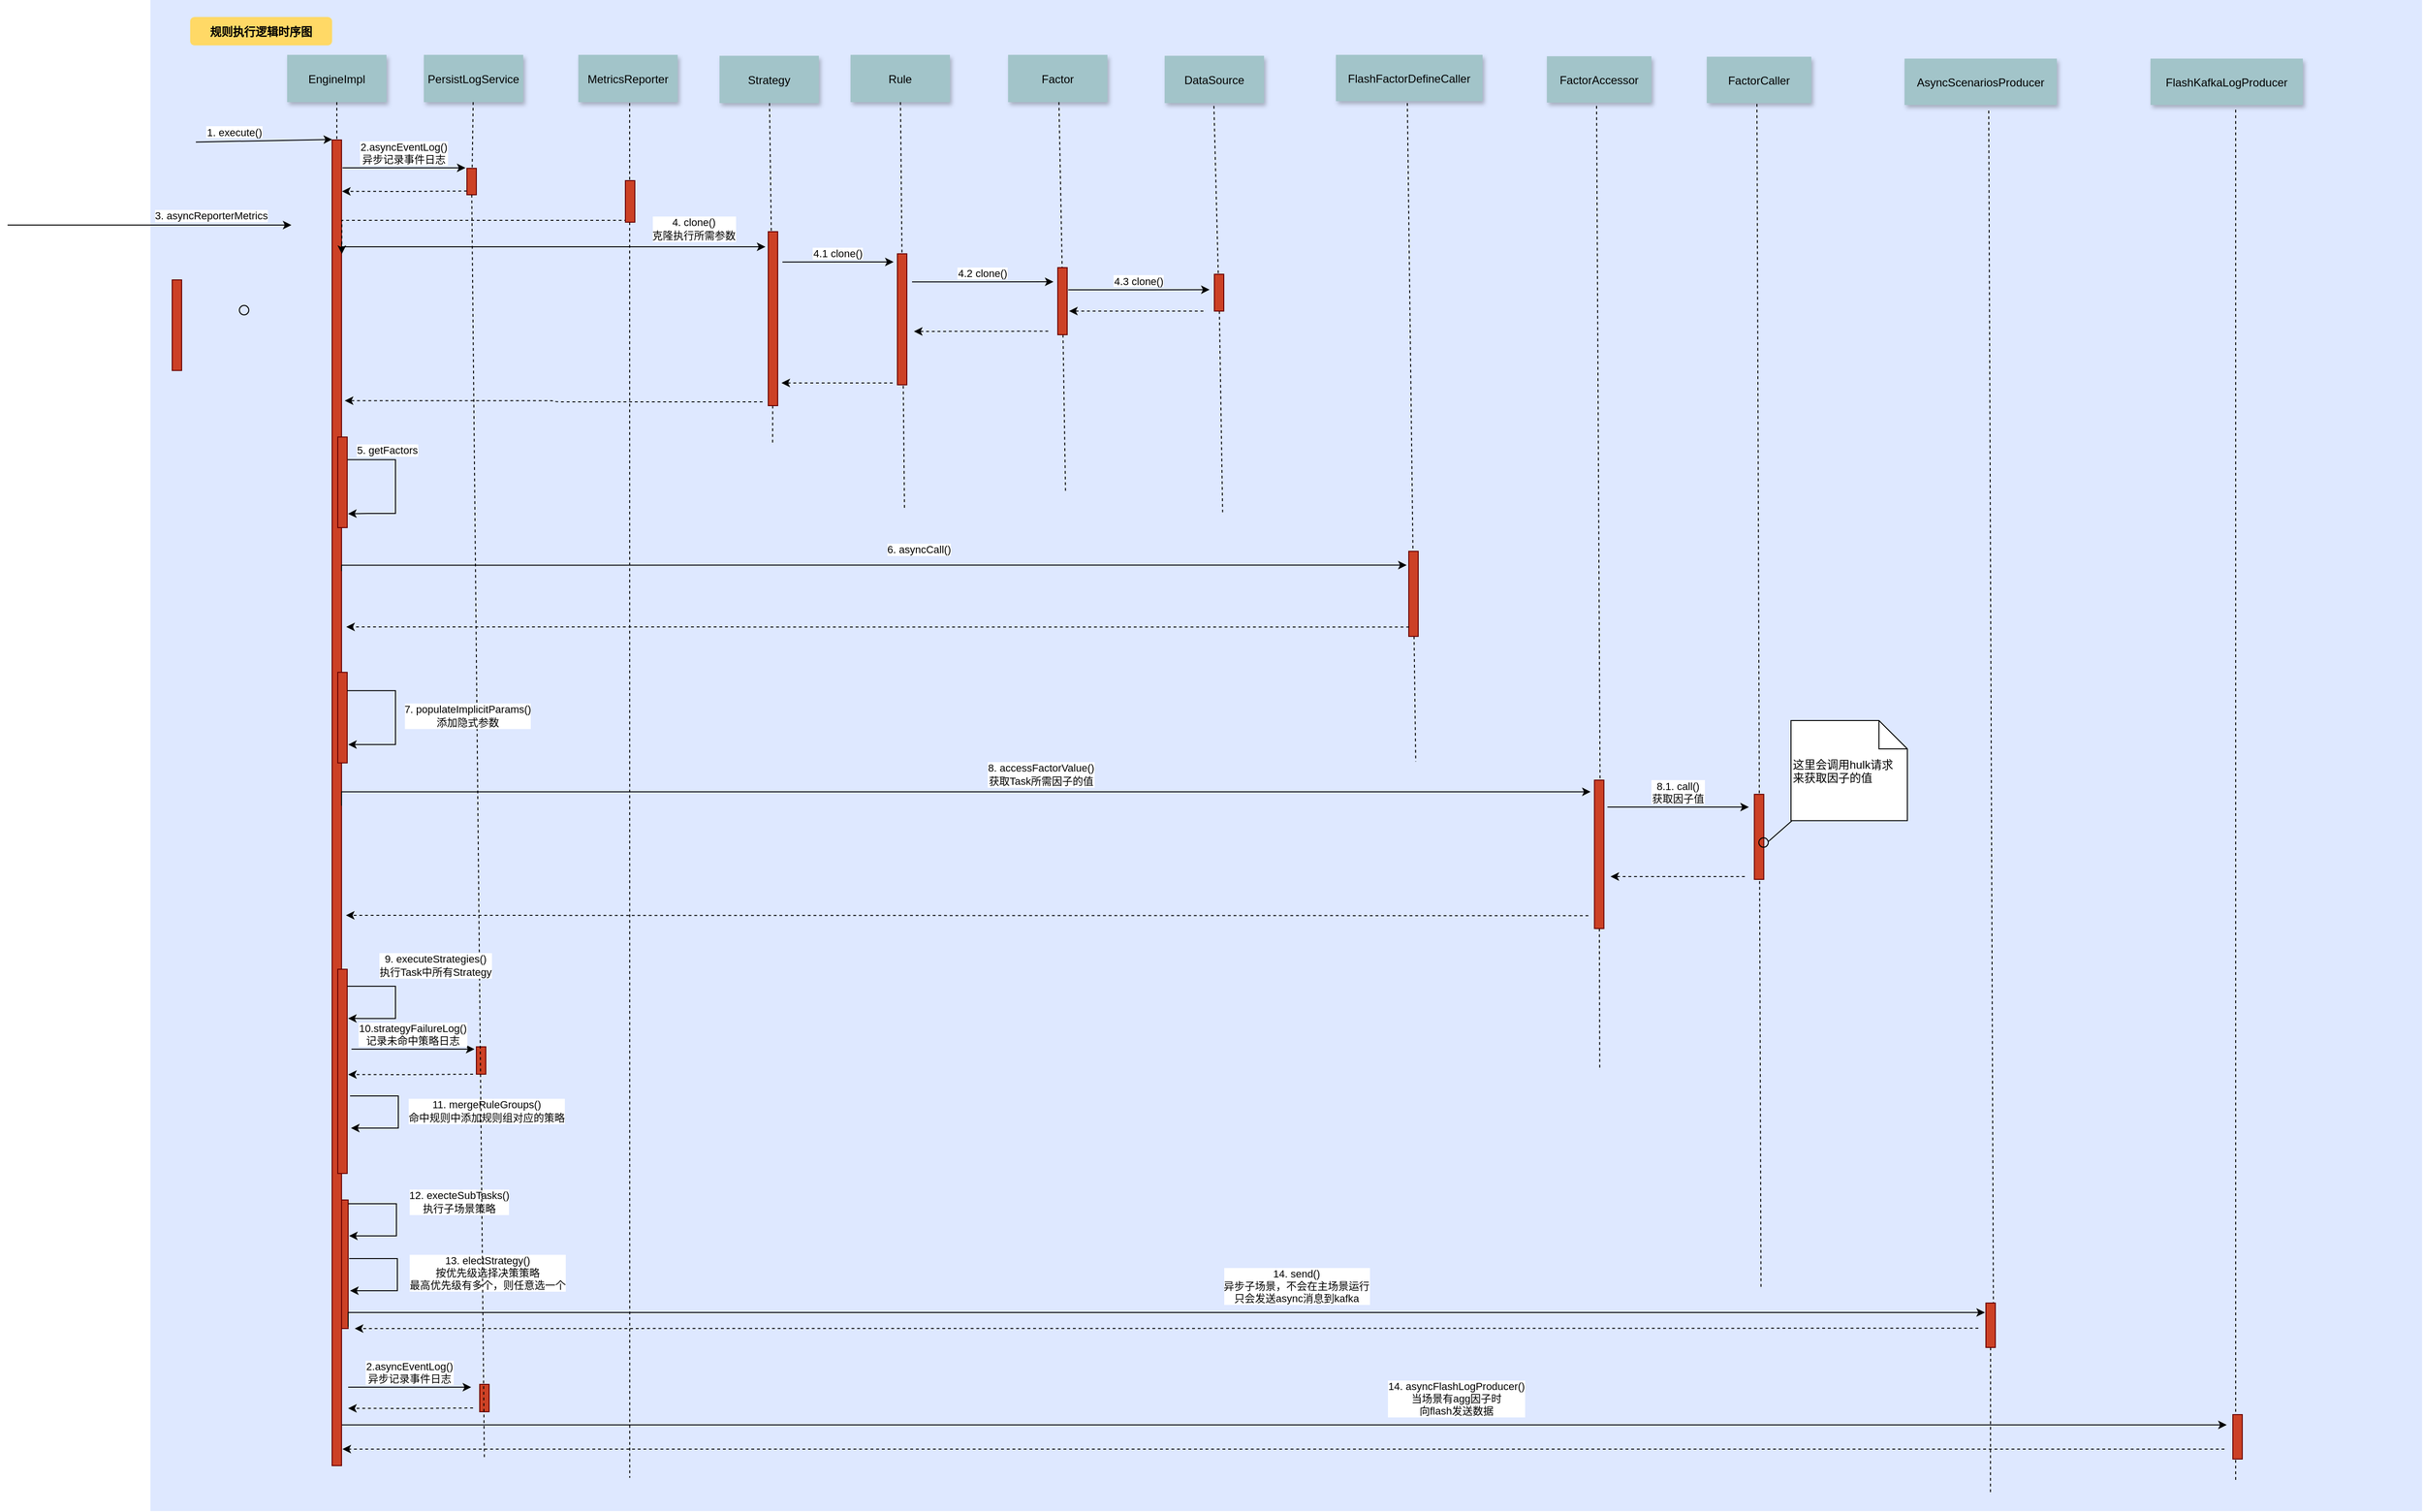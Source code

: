 <mxfile version="21.3.6" type="github">
  <diagram name="Page-1" id="9361dd3d-8414-5efd-6122-117bd74ce7a7">
    <mxGraphModel dx="1887" dy="980" grid="0" gridSize="10" guides="1" tooltips="1" connect="1" arrows="1" fold="1" page="0" pageScale="1.5" pageWidth="826" pageHeight="1169" background="none" math="0" shadow="0">
      <root>
        <mxCell id="0" />
        <mxCell id="1" parent="0" />
        <mxCell id="qgL0XumPDhps1lE3JXnU-117" value="" style="edgeStyle=orthogonalEdgeStyle;rounded=0;orthogonalLoop=1;jettySize=auto;html=1;" edge="1" parent="1" source="2" target="qgL0XumPDhps1lE3JXnU-116">
          <mxGeometry relative="1" as="geometry">
            <Array as="points">
              <mxPoint x="324" y="215" />
              <mxPoint x="324" y="215" />
            </Array>
          </mxGeometry>
        </mxCell>
        <mxCell id="qgL0XumPDhps1lE3JXnU-120" value="3. asyncReporterMetrics" style="edgeLabel;html=1;align=center;verticalAlign=middle;resizable=0;points=[];" vertex="1" connectable="0" parent="qgL0XumPDhps1lE3JXnU-117">
          <mxGeometry x="0.344" y="2" relative="1" as="geometry">
            <mxPoint x="13" y="-8" as="offset" />
          </mxGeometry>
        </mxCell>
        <mxCell id="69" value="" style="fillColor=#DEE8FF;strokeColor=none" parent="1" vertex="1">
          <mxGeometry x="8" y="2" width="2401" height="1598" as="geometry" />
        </mxCell>
        <mxCell id="48" value="" style="fillColor=#CC4125;strokeColor=#660000" parent="69" vertex="1">
          <mxGeometry x="344.5" y="1107" width="10" height="29" as="geometry" />
        </mxCell>
        <mxCell id="qgL0XumPDhps1lE3JXnU-194" value="10.strategyFailureLog()&#xa;记录未命中策略日志" style="edgeStyle=none;verticalLabelPosition=top;verticalAlign=bottom" edge="1" parent="69">
          <mxGeometry x="222.5" y="1022.02" width="100" height="100" as="geometry">
            <mxPoint x="212.5" y="1109.52" as="sourcePoint" />
            <mxPoint x="342.5" y="1109.52" as="targetPoint" />
          </mxGeometry>
        </mxCell>
        <mxCell id="qgL0XumPDhps1lE3JXnU-197" style="edgeStyle=orthogonalEdgeStyle;rounded=0;orthogonalLoop=1;jettySize=auto;html=1;entryX=1.055;entryY=0.341;entryDx=0;entryDy=0;entryPerimeter=0;dashed=1;" edge="1" parent="69">
          <mxGeometry relative="1" as="geometry">
            <mxPoint x="340.95" y="1136" as="sourcePoint" />
            <mxPoint x="209.0" y="1136.33" as="targetPoint" />
          </mxGeometry>
        </mxCell>
        <mxCell id="qgL0XumPDhps1lE3JXnU-198" style="edgeStyle=orthogonalEdgeStyle;rounded=0;orthogonalLoop=1;jettySize=auto;html=1;exitX=1;exitY=0.25;exitDx=0;exitDy=0;entryX=0.087;entryY=0.674;entryDx=0;entryDy=0;entryPerimeter=0;" edge="1" parent="69">
          <mxGeometry relative="1" as="geometry">
            <mxPoint x="211" y="1159" as="sourcePoint" />
            <mxPoint x="212" y="1192.98" as="targetPoint" />
            <Array as="points">
              <mxPoint x="262" y="1158.98" />
              <mxPoint x="262" y="1192.98" />
            </Array>
          </mxGeometry>
        </mxCell>
        <mxCell id="qgL0XumPDhps1lE3JXnU-199" value="11. mergeRuleGroups()&lt;br&gt;命中规则中添加规则组对应的策略" style="edgeLabel;html=1;align=center;verticalAlign=middle;resizable=0;points=[];" vertex="1" connectable="0" parent="qgL0XumPDhps1lE3JXnU-198">
          <mxGeometry x="-0.679" relative="1" as="geometry">
            <mxPoint x="122" y="16" as="offset" />
          </mxGeometry>
        </mxCell>
        <mxCell id="qgL0XumPDhps1lE3JXnU-202" value="" style="fillColor=#CC4125;strokeColor=#660000" vertex="1" parent="69">
          <mxGeometry x="199" y="1269" width="10" height="136" as="geometry" />
        </mxCell>
        <mxCell id="qgL0XumPDhps1lE3JXnU-204" style="edgeStyle=orthogonalEdgeStyle;rounded=0;orthogonalLoop=1;jettySize=auto;html=1;exitX=1;exitY=0.25;exitDx=0;exitDy=0;entryX=0.087;entryY=0.674;entryDx=0;entryDy=0;entryPerimeter=0;" edge="1" parent="69">
          <mxGeometry relative="1" as="geometry">
            <mxPoint x="209" y="1273.02" as="sourcePoint" />
            <mxPoint x="210" y="1307" as="targetPoint" />
            <Array as="points">
              <mxPoint x="260" y="1273" />
              <mxPoint x="260" y="1307" />
            </Array>
          </mxGeometry>
        </mxCell>
        <mxCell id="qgL0XumPDhps1lE3JXnU-205" value="12. execteSubTasks()&lt;br&gt;执行子场景策略" style="edgeLabel;html=1;align=center;verticalAlign=middle;resizable=0;points=[];" vertex="1" connectable="0" parent="qgL0XumPDhps1lE3JXnU-204">
          <mxGeometry x="-0.679" relative="1" as="geometry">
            <mxPoint x="95" y="-2" as="offset" />
          </mxGeometry>
        </mxCell>
        <mxCell id="qgL0XumPDhps1lE3JXnU-206" style="edgeStyle=orthogonalEdgeStyle;rounded=0;orthogonalLoop=1;jettySize=auto;html=1;exitX=1;exitY=0.25;exitDx=0;exitDy=0;entryX=0.087;entryY=0.674;entryDx=0;entryDy=0;entryPerimeter=0;" edge="1" parent="69">
          <mxGeometry relative="1" as="geometry">
            <mxPoint x="210" y="1331.02" as="sourcePoint" />
            <mxPoint x="211" y="1365" as="targetPoint" />
            <Array as="points">
              <mxPoint x="261" y="1331" />
              <mxPoint x="261" y="1365" />
            </Array>
          </mxGeometry>
        </mxCell>
        <mxCell id="qgL0XumPDhps1lE3JXnU-207" value="13. electStrategy()&lt;br&gt;按优先级选择决策策略&lt;br&gt;最高优先级有多个，则任意选一个" style="edgeLabel;html=1;align=center;verticalAlign=middle;resizable=0;points=[];" vertex="1" connectable="0" parent="qgL0XumPDhps1lE3JXnU-206">
          <mxGeometry x="-0.679" relative="1" as="geometry">
            <mxPoint x="124" y="15" as="offset" />
          </mxGeometry>
        </mxCell>
        <mxCell id="qgL0XumPDhps1lE3JXnU-208" value="" style="edgeStyle=none;endArrow=none;dashed=1;entryX=0.81;entryY=0.988;entryDx=0;entryDy=0;entryPerimeter=0;" edge="1" parent="69" source="qgL0XumPDhps1lE3JXnU-212" target="69">
          <mxGeometry x="1861.335" y="170" width="100" height="100" as="geometry">
            <mxPoint x="1935" y="115" as="sourcePoint" />
            <mxPoint x="1939" y="1366.08" as="targetPoint" />
            <Array as="points" />
          </mxGeometry>
        </mxCell>
        <mxCell id="qgL0XumPDhps1lE3JXnU-127" value="AsyncScenariosProducer" style="shadow=1;fillColor=#A2C4C9;strokeColor=none" vertex="1" parent="69">
          <mxGeometry x="1854" y="62" width="161" height="49" as="geometry" />
        </mxCell>
        <mxCell id="qgL0XumPDhps1lE3JXnU-128" value="FlashKafkaLogProducer" style="shadow=1;fillColor=#A2C4C9;strokeColor=none" vertex="1" parent="69">
          <mxGeometry x="2114" y="62" width="161" height="49" as="geometry" />
        </mxCell>
        <mxCell id="qgL0XumPDhps1lE3JXnU-209" value="" style="edgeStyle=orthogonalEdgeStyle;rounded=0;orthogonalLoop=1;jettySize=auto;html=1;" edge="1" parent="69">
          <mxGeometry relative="1" as="geometry">
            <mxPoint x="209" y="1403" as="sourcePoint" />
            <mxPoint x="1939" y="1388" as="targetPoint" />
            <Array as="points">
              <mxPoint x="209" y="1388" />
            </Array>
          </mxGeometry>
        </mxCell>
        <mxCell id="qgL0XumPDhps1lE3JXnU-210" value="14. send()&lt;br&gt;异步子场景，不会在主场景运行&lt;br&gt;只会发送async消息到kafka" style="edgeLabel;html=1;align=center;verticalAlign=middle;resizable=0;points=[];" vertex="1" connectable="0" parent="qgL0XumPDhps1lE3JXnU-209">
          <mxGeometry x="0.344" y="2" relative="1" as="geometry">
            <mxPoint x="-156" y="-26" as="offset" />
          </mxGeometry>
        </mxCell>
        <mxCell id="qgL0XumPDhps1lE3JXnU-211" value="" style="edgeStyle=elbowEdgeStyle;elbow=vertical;dashed=1;verticalLabelPosition=bottom;verticalAlign=top;exitX=0.803;exitY=0.879;exitDx=0;exitDy=0;exitPerimeter=0;" edge="1" parent="69">
          <mxGeometry x="397.5" y="1415.338" width="100" height="100" as="geometry">
            <mxPoint x="1932.003" y="1404.642" as="sourcePoint" />
            <mxPoint x="216" y="1405" as="targetPoint" />
            <Array as="points" />
          </mxGeometry>
        </mxCell>
        <mxCell id="qgL0XumPDhps1lE3JXnU-213" value="" style="edgeStyle=none;endArrow=none;dashed=1;entryX=0.809;entryY=0.942;entryDx=0;entryDy=0;entryPerimeter=0;" edge="1" parent="69" target="qgL0XumPDhps1lE3JXnU-212">
          <mxGeometry x="1861.335" y="170" width="100" height="100" as="geometry">
            <mxPoint x="1943" y="117" as="sourcePoint" />
            <mxPoint x="1950" y="1507" as="targetPoint" />
            <Array as="points" />
          </mxGeometry>
        </mxCell>
        <mxCell id="qgL0XumPDhps1lE3JXnU-212" value="" style="fillColor=#CC4125;strokeColor=#660000" vertex="1" parent="69">
          <mxGeometry x="1940" y="1378" width="10" height="47" as="geometry" />
        </mxCell>
        <mxCell id="qgL0XumPDhps1lE3JXnU-214" value="" style="fillColor=#CC4125;strokeColor=#660000" vertex="1" parent="69">
          <mxGeometry x="348" y="1464" width="10" height="29" as="geometry" />
        </mxCell>
        <mxCell id="qgL0XumPDhps1lE3JXnU-215" value="2.asyncEventLog()&#xa;异步记录事件日志" style="edgeStyle=none;verticalLabelPosition=top;verticalAlign=bottom" edge="1" parent="69">
          <mxGeometry x="219" y="1379.5" width="100" height="100" as="geometry">
            <mxPoint x="209" y="1467" as="sourcePoint" />
            <mxPoint x="339" y="1467" as="targetPoint" />
          </mxGeometry>
        </mxCell>
        <mxCell id="qgL0XumPDhps1lE3JXnU-216" style="edgeStyle=orthogonalEdgeStyle;rounded=0;orthogonalLoop=1;jettySize=auto;html=1;entryX=1.055;entryY=0.341;entryDx=0;entryDy=0;entryPerimeter=0;dashed=1;" edge="1" parent="69">
          <mxGeometry relative="1" as="geometry">
            <mxPoint x="340.95" y="1489" as="sourcePoint" />
            <mxPoint x="209.0" y="1489.33" as="targetPoint" />
          </mxGeometry>
        </mxCell>
        <mxCell id="qgL0XumPDhps1lE3JXnU-221" value="" style="edgeStyle=none;endArrow=none;dashed=1;" edge="1" parent="69">
          <mxGeometry x="2106.335" y="165" width="100" height="100" as="geometry">
            <mxPoint x="2204" y="116" as="sourcePoint" />
            <mxPoint x="2204" y="1568" as="targetPoint" />
            <Array as="points" />
          </mxGeometry>
        </mxCell>
        <mxCell id="qgL0XumPDhps1lE3JXnU-218" value="" style="fillColor=#CC4125;strokeColor=#660000" vertex="1" parent="69">
          <mxGeometry x="2201" y="1496" width="10" height="47" as="geometry" />
        </mxCell>
        <mxCell id="qgL0XumPDhps1lE3JXnU-222" value="" style="edgeStyle=orthogonalEdgeStyle;rounded=0;orthogonalLoop=1;jettySize=auto;html=1;entryX=0.914;entryY=0.943;entryDx=0;entryDy=0;entryPerimeter=0;" edge="1" parent="69" target="69">
          <mxGeometry relative="1" as="geometry">
            <mxPoint x="202" y="1522" as="sourcePoint" />
            <mxPoint x="1932" y="1507" as="targetPoint" />
            <Array as="points">
              <mxPoint x="202" y="1507" />
            </Array>
          </mxGeometry>
        </mxCell>
        <mxCell id="qgL0XumPDhps1lE3JXnU-223" value="14. asyncFlashLogProducer()&lt;br&gt;当场景有agg因子时&lt;br&gt;向flash发送数据" style="edgeLabel;html=1;align=center;verticalAlign=middle;resizable=0;points=[];" vertex="1" connectable="0" parent="qgL0XumPDhps1lE3JXnU-222">
          <mxGeometry x="0.344" y="2" relative="1" as="geometry">
            <mxPoint x="-156" y="-26" as="offset" />
          </mxGeometry>
        </mxCell>
        <mxCell id="qgL0XumPDhps1lE3JXnU-224" value="" style="edgeStyle=elbowEdgeStyle;elbow=vertical;dashed=1;verticalLabelPosition=bottom;verticalAlign=top;exitX=0.913;exitY=0.959;exitDx=0;exitDy=0;exitPerimeter=0;" edge="1" parent="69" source="69">
          <mxGeometry x="376.5" y="1540.448" width="100" height="100" as="geometry">
            <mxPoint x="1919.003" y="1531.752" as="sourcePoint" />
            <mxPoint x="203" y="1532.11" as="targetPoint" />
            <Array as="points" />
          </mxGeometry>
        </mxCell>
        <mxCell id="2" value="" style="fillColor=#CC4125;strokeColor=#660000" parent="1" vertex="1">
          <mxGeometry x="200" y="150" width="10" height="1402" as="geometry" />
        </mxCell>
        <mxCell id="3" value="1. execute()" style="edgeStyle=none;verticalLabelPosition=top;verticalAlign=bottom;labelPosition=left;align=right;exitX=0.02;exitY=0.094;exitDx=0;exitDy=0;exitPerimeter=0;" parent="1" source="69" edge="1">
          <mxGeometry x="110" y="49.5" width="100" height="100" as="geometry">
            <mxPoint x="110" y="149.5" as="sourcePoint" />
            <mxPoint x="200" y="149.5" as="targetPoint" />
          </mxGeometry>
        </mxCell>
        <mxCell id="4" value="EngineImpl" style="shadow=1;fillColor=#A2C4C9;strokeColor=none" parent="1" vertex="1">
          <mxGeometry x="152.5" y="60" width="105" height="50" as="geometry" />
        </mxCell>
        <mxCell id="qgL0XumPDhps1lE3JXnU-119" style="edgeStyle=orthogonalEdgeStyle;rounded=0;orthogonalLoop=1;jettySize=auto;html=1;entryX=1.055;entryY=0.341;entryDx=0;entryDy=0;entryPerimeter=0;dashed=1;" edge="1" parent="1">
          <mxGeometry relative="1" as="geometry">
            <mxPoint x="342.5" y="204" as="sourcePoint" />
            <mxPoint x="210.55" y="204.33" as="targetPoint" />
          </mxGeometry>
        </mxCell>
        <mxCell id="6" value="" style="fillColor=#CC4125;strokeColor=#660000" parent="1" vertex="1">
          <mxGeometry x="342.5" y="180" width="10" height="28" as="geometry" />
        </mxCell>
        <mxCell id="7" value="PersistLogService" style="shadow=1;fillColor=#A2C4C9;strokeColor=none" parent="1" vertex="1">
          <mxGeometry x="297" y="60" width="105" height="50" as="geometry" />
        </mxCell>
        <mxCell id="8" value="" style="edgeStyle=none;endArrow=none;dashed=1" parent="1" edge="1">
          <mxGeometry x="272.335" y="165" width="100" height="100" as="geometry">
            <mxPoint x="349.13" y="110" as="sourcePoint" />
            <mxPoint x="348.093" y="180" as="targetPoint" />
          </mxGeometry>
        </mxCell>
        <mxCell id="9" value="2.asyncEventLog()&#xa;异步记录事件日志" style="edgeStyle=none;verticalLabelPosition=top;verticalAlign=bottom" parent="1" edge="1">
          <mxGeometry x="221" y="92" width="100" height="100" as="geometry">
            <mxPoint x="211" y="179.5" as="sourcePoint" />
            <mxPoint x="341" y="179.5" as="targetPoint" />
          </mxGeometry>
        </mxCell>
        <mxCell id="15" value="MetricsReporter" style="shadow=1;fillColor=#A2C4C9;strokeColor=none" parent="1" vertex="1">
          <mxGeometry x="460.284" y="60.0" width="105" height="50" as="geometry" />
        </mxCell>
        <mxCell id="22" value="Strategy" style="shadow=1;fillColor=#A2C4C9;strokeColor=none" parent="1" vertex="1">
          <mxGeometry x="609.5" y="61" width="105" height="50" as="geometry" />
        </mxCell>
        <mxCell id="23" value="" style="edgeStyle=none;endArrow=none;dashed=1;entryX=0.36;entryY=0.159;entryDx=0;entryDy=0;entryPerimeter=0;" parent="1" source="qgL0XumPDhps1lE3JXnU-134" edge="1">
          <mxGeometry x="614.488" y="175.0" width="100" height="100" as="geometry">
            <mxPoint x="674.653" y="110" as="sourcePoint" />
            <mxPoint x="665.6" y="472.01" as="targetPoint" />
          </mxGeometry>
        </mxCell>
        <mxCell id="24" value="Rule" style="shadow=1;fillColor=#A2C4C9;strokeColor=none" parent="1" vertex="1">
          <mxGeometry x="748" y="60" width="105" height="50" as="geometry" />
        </mxCell>
        <mxCell id="25" value="" style="edgeStyle=none;endArrow=none;dashed=1;" parent="1" source="24" edge="1">
          <mxGeometry x="727.335" y="165" width="100" height="100" as="geometry">
            <mxPoint x="802.259" y="110" as="sourcePoint" />
            <mxPoint x="805" y="541" as="targetPoint" />
            <Array as="points" />
          </mxGeometry>
        </mxCell>
        <mxCell id="26" value="" style="fillColor=#CC4125;strokeColor=#660000" parent="1" vertex="1">
          <mxGeometry x="797.5" y="270.39" width="10" height="138.61" as="geometry" />
        </mxCell>
        <mxCell id="30" value="Factor" style="shadow=1;fillColor=#A2C4C9;strokeColor=none" parent="1" vertex="1">
          <mxGeometry x="914.5" y="60" width="105" height="50" as="geometry" />
        </mxCell>
        <mxCell id="33" value="" style="edgeStyle=elbowEdgeStyle;elbow=horizontal;endArrow=none;dashed=1" parent="1" source="4" target="2" edge="1">
          <mxGeometry x="230.0" y="310" width="100" height="100" as="geometry">
            <mxPoint x="230.0" y="410" as="sourcePoint" />
            <mxPoint x="330" y="310" as="targetPoint" />
          </mxGeometry>
        </mxCell>
        <mxCell id="34" value="4.1 clone()" style="edgeStyle=elbowEdgeStyle;elbow=vertical;verticalLabelPosition=top;verticalAlign=bottom" parent="1" edge="1">
          <mxGeometry x="546" y="249.736" width="100" height="100" as="geometry">
            <mxPoint x="676" y="279.13" as="sourcePoint" />
            <mxPoint x="793.5" y="279.13" as="targetPoint" />
            <Array as="points" />
          </mxGeometry>
        </mxCell>
        <mxCell id="35" value="" style="edgeStyle=elbowEdgeStyle;elbow=vertical;dashed=1;verticalLabelPosition=bottom;verticalAlign=top" parent="1" edge="1">
          <mxGeometry x="555" y="387.653" width="100" height="100" as="geometry">
            <mxPoint x="792.5" y="407.047" as="sourcePoint" />
            <mxPoint x="675" y="407.047" as="targetPoint" />
            <Array as="points" />
          </mxGeometry>
        </mxCell>
        <mxCell id="52" value="" style="edgeStyle=none;endArrow=none;dashed=1;entryX=0.147;entryY=0.966;entryDx=0;entryDy=0;entryPerimeter=0;" parent="1" source="6" target="69" edge="1">
          <mxGeometry x="376.571" y="339.697" width="100" height="100" as="geometry">
            <mxPoint x="451.736" y="284.697" as="sourcePoint" />
            <mxPoint x="451.736" y="464.091" as="targetPoint" />
          </mxGeometry>
        </mxCell>
        <mxCell id="50" value="" style="edgeStyle=none;endArrow=none;dashed=1;entryX=0.402;entryY=0.325;entryDx=0;entryDy=0;entryPerimeter=0;" parent="1" edge="1">
          <mxGeometry x="957.571" y="205" width="100" height="100" as="geometry">
            <mxPoint x="972.566" y="356.0" as="sourcePoint" />
            <mxPoint x="975.202" y="521.35" as="targetPoint" />
          </mxGeometry>
        </mxCell>
        <mxCell id="71" value="规则执行逻辑时序图" style="rounded=1;fontStyle=1;fillColor=#FFD966;strokeColor=none" parent="1" vertex="1">
          <mxGeometry x="50" y="20" width="150" height="30" as="geometry" />
        </mxCell>
        <mxCell id="qgL0XumPDhps1lE3JXnU-111" value="" style="edgeStyle=none;endArrow=none;dashed=1;entryX=0.211;entryY=0.978;entryDx=0;entryDy=0;entryPerimeter=0;" edge="1" parent="1" target="69">
          <mxGeometry x="438.043" y="270" width="100" height="100" as="geometry">
            <mxPoint x="514.519" y="111" as="sourcePoint" />
            <mxPoint x="515" y="192" as="targetPoint" />
          </mxGeometry>
        </mxCell>
        <mxCell id="qgL0XumPDhps1lE3JXnU-132" style="edgeStyle=orthogonalEdgeStyle;rounded=0;orthogonalLoop=1;jettySize=auto;html=1;exitX=0;exitY=1;exitDx=0;exitDy=0;entryX=1.028;entryY=0.086;entryDx=0;entryDy=0;entryPerimeter=0;dashed=1;" edge="1" parent="1" source="qgL0XumPDhps1lE3JXnU-116" target="2">
          <mxGeometry relative="1" as="geometry">
            <Array as="points">
              <mxPoint x="510" y="235" />
            </Array>
          </mxGeometry>
        </mxCell>
        <mxCell id="qgL0XumPDhps1lE3JXnU-116" value="" style="fillColor=#CC4125;strokeColor=#660000" vertex="1" parent="1">
          <mxGeometry x="510" y="193" width="10" height="44" as="geometry" />
        </mxCell>
        <mxCell id="qgL0XumPDhps1lE3JXnU-123" value="DataSource" style="shadow=1;fillColor=#A2C4C9;strokeColor=none" vertex="1" parent="1">
          <mxGeometry x="1080" y="61" width="105" height="50" as="geometry" />
        </mxCell>
        <mxCell id="qgL0XumPDhps1lE3JXnU-124" value="FlashFactorDefineCaller" style="shadow=1;fillColor=#A2C4C9;strokeColor=none" vertex="1" parent="1">
          <mxGeometry x="1261" y="60" width="155" height="49" as="geometry" />
        </mxCell>
        <mxCell id="qgL0XumPDhps1lE3JXnU-125" value="FactorAccessor" style="shadow=1;fillColor=#A2C4C9;strokeColor=none" vertex="1" parent="1">
          <mxGeometry x="1484" y="61.5" width="110.5" height="49" as="geometry" />
        </mxCell>
        <mxCell id="qgL0XumPDhps1lE3JXnU-133" value="" style="fillColor=#CC4125;strokeColor=#660000" vertex="1" parent="1">
          <mxGeometry x="31" y="297.997" width="10" height="95.833" as="geometry" />
        </mxCell>
        <mxCell id="qgL0XumPDhps1lE3JXnU-137" value="" style="edgeStyle=none;endArrow=none;dashed=1;entryX=0.36;entryY=0.159;entryDx=0;entryDy=0;entryPerimeter=0;" edge="1" parent="1" source="22" target="qgL0XumPDhps1lE3JXnU-134">
          <mxGeometry x="614.488" y="175.0" width="100" height="100" as="geometry">
            <mxPoint x="662" y="111" as="sourcePoint" />
            <mxPoint x="665.6" y="472.01" as="targetPoint" />
          </mxGeometry>
        </mxCell>
        <mxCell id="qgL0XumPDhps1lE3JXnU-134" value="" style="fillColor=#CC4125;strokeColor=#660000" vertex="1" parent="1">
          <mxGeometry x="661" y="247" width="10" height="184" as="geometry" />
        </mxCell>
        <mxCell id="qgL0XumPDhps1lE3JXnU-142" value="" style="edgeStyle=orthogonalEdgeStyle;rounded=0;orthogonalLoop=1;jettySize=auto;html=1;" edge="1" parent="1">
          <mxGeometry relative="1" as="geometry">
            <mxPoint x="-143" y="240" as="sourcePoint" />
            <mxPoint x="157" y="240" as="targetPoint" />
            <Array as="points">
              <mxPoint x="-29" y="240" />
              <mxPoint x="-29" y="240" />
            </Array>
          </mxGeometry>
        </mxCell>
        <mxCell id="qgL0XumPDhps1lE3JXnU-143" value="3. asyncReporterMetrics" style="edgeLabel;html=1;align=center;verticalAlign=middle;resizable=0;points=[];" vertex="1" connectable="0" parent="qgL0XumPDhps1lE3JXnU-142">
          <mxGeometry x="0.344" y="2" relative="1" as="geometry">
            <mxPoint x="13" y="-8" as="offset" />
          </mxGeometry>
        </mxCell>
        <mxCell id="qgL0XumPDhps1lE3JXnU-144" value="" style="edgeStyle=orthogonalEdgeStyle;rounded=0;orthogonalLoop=1;jettySize=auto;html=1;" edge="1" parent="1">
          <mxGeometry relative="1" as="geometry">
            <mxPoint x="210" y="259" as="sourcePoint" />
            <mxPoint x="658" y="263" as="targetPoint" />
            <Array as="points">
              <mxPoint x="210" y="263" />
            </Array>
          </mxGeometry>
        </mxCell>
        <mxCell id="qgL0XumPDhps1lE3JXnU-145" value="4. clone()&lt;br&gt;克隆执行所需参数" style="edgeLabel;html=1;align=center;verticalAlign=middle;resizable=0;points=[];" vertex="1" connectable="0" parent="qgL0XumPDhps1lE3JXnU-144">
          <mxGeometry x="0.344" y="2" relative="1" as="geometry">
            <mxPoint x="72" y="-17" as="offset" />
          </mxGeometry>
        </mxCell>
        <mxCell id="qgL0XumPDhps1lE3JXnU-147" value="这里会调用hulk请求&#xa;来获取因子的值" style="shape=note;align=left" vertex="1" parent="1">
          <mxGeometry x="1742" y="764" width="123" height="105.83" as="geometry" />
        </mxCell>
        <mxCell id="qgL0XumPDhps1lE3JXnU-148" value="" style="ellipse;fillColor=none" vertex="1" parent="1">
          <mxGeometry x="102.0" y="325.004" width="10.0" height="10" as="geometry" />
        </mxCell>
        <mxCell id="qgL0XumPDhps1lE3JXnU-149" value="4.2 clone()" style="edgeStyle=elbowEdgeStyle;elbow=vertical;verticalLabelPosition=top;verticalAlign=bottom;entryX=0.38;entryY=0.2;entryDx=0;entryDy=0;entryPerimeter=0;" edge="1" parent="1">
          <mxGeometry x="683" y="270.736" width="100" height="100" as="geometry">
            <mxPoint x="813" y="300.13" as="sourcePoint" />
            <mxPoint x="962.46" y="300" as="targetPoint" />
            <Array as="points" />
          </mxGeometry>
        </mxCell>
        <mxCell id="qgL0XumPDhps1lE3JXnU-152" value="" style="edgeStyle=none;endArrow=none;dashed=1;entryX=0.5;entryY=0.254;entryDx=0;entryDy=0;entryPerimeter=0;" edge="1" parent="1" target="qgL0XumPDhps1lE3JXnU-151">
          <mxGeometry x="955.571" y="205" width="100" height="100" as="geometry">
            <mxPoint x="968.24" y="110" as="sourcePoint" />
            <mxPoint x="969" y="484" as="targetPoint" />
          </mxGeometry>
        </mxCell>
        <mxCell id="qgL0XumPDhps1lE3JXnU-151" value="" style="fillColor=#CC4125;strokeColor=#660000" vertex="1" parent="1">
          <mxGeometry x="967" y="285" width="10" height="71" as="geometry" />
        </mxCell>
        <mxCell id="qgL0XumPDhps1lE3JXnU-153" value="" style="edgeStyle=elbowEdgeStyle;elbow=vertical;dashed=1;verticalLabelPosition=bottom;verticalAlign=top;exitX=0.377;exitY=0.234;exitDx=0;exitDy=0;exitPerimeter=0;" edge="1" parent="1">
          <mxGeometry x="695" y="332.873" width="100" height="100" as="geometry">
            <mxPoint x="956.909" y="352.25" as="sourcePoint" />
            <mxPoint x="815" y="352.267" as="targetPoint" />
            <Array as="points" />
          </mxGeometry>
        </mxCell>
        <mxCell id="qgL0XumPDhps1lE3JXnU-155" value="" style="edgeStyle=none;endArrow=none;dashed=1;entryX=0.472;entryY=0.339;entryDx=0;entryDy=0;entryPerimeter=0;" edge="1" parent="1" source="57" target="69">
          <mxGeometry x="1119.381" y="209" width="100" height="100" as="geometry">
            <mxPoint x="1132.05" y="114" as="sourcePoint" />
            <mxPoint x="1135.99" y="473.983" as="targetPoint" />
          </mxGeometry>
        </mxCell>
        <mxCell id="qgL0XumPDhps1lE3JXnU-158" value="" style="edgeStyle=none;endArrow=none;dashed=1;entryX=0.447;entryY=0.31;entryDx=0;entryDy=0;entryPerimeter=0;" edge="1" parent="1" target="57">
          <mxGeometry x="1119.381" y="209" width="100" height="100" as="geometry">
            <mxPoint x="1132.05" y="114" as="sourcePoint" />
            <mxPoint x="1133" y="479" as="targetPoint" />
          </mxGeometry>
        </mxCell>
        <mxCell id="57" value="" style="fillColor=#CC4125;strokeColor=#660000" parent="1" vertex="1">
          <mxGeometry x="1132.5" y="292" width="10" height="39" as="geometry" />
        </mxCell>
        <mxCell id="qgL0XumPDhps1lE3JXnU-159" value="4.3 clone()" style="edgeStyle=elbowEdgeStyle;elbow=horizontal;verticalLabelPosition=top;verticalAlign=bottom;entryX=0.38;entryY=0.2;entryDx=0;entryDy=0;entryPerimeter=0;" edge="1" parent="1">
          <mxGeometry x="848.04" y="279.096" width="100" height="100" as="geometry">
            <mxPoint x="978.04" y="308.49" as="sourcePoint" />
            <mxPoint x="1127.5" y="308.36" as="targetPoint" />
            <Array as="points" />
          </mxGeometry>
        </mxCell>
        <mxCell id="qgL0XumPDhps1lE3JXnU-160" value="" style="edgeStyle=elbowEdgeStyle;elbow=vertical;dashed=1;verticalLabelPosition=bottom;verticalAlign=top;exitX=0.377;exitY=0.234;exitDx=0;exitDy=0;exitPerimeter=0;" edge="1" parent="1">
          <mxGeometry x="859" y="311.623" width="100" height="100" as="geometry">
            <mxPoint x="1120.909" y="331" as="sourcePoint" />
            <mxPoint x="979" y="331.017" as="targetPoint" />
            <Array as="points" />
          </mxGeometry>
        </mxCell>
        <mxCell id="qgL0XumPDhps1lE3JXnU-163" value="" style="edgeStyle=elbowEdgeStyle;elbow=horizontal;dashed=1;verticalLabelPosition=bottom;verticalAlign=top;entryX=0.084;entryY=0.278;entryDx=0;entryDy=0;entryPerimeter=0;" edge="1" parent="1">
          <mxGeometry x="94" y="413.703" width="100" height="100" as="geometry">
            <mxPoint x="655" y="427" as="sourcePoint" />
            <mxPoint x="213.428" y="425.75" as="targetPoint" />
            <Array as="points">
              <mxPoint x="436" y="425" />
            </Array>
          </mxGeometry>
        </mxCell>
        <mxCell id="qgL0XumPDhps1lE3JXnU-165" style="edgeStyle=orthogonalEdgeStyle;rounded=0;orthogonalLoop=1;jettySize=auto;html=1;exitX=1;exitY=0.25;exitDx=0;exitDy=0;entryX=0.087;entryY=0.34;entryDx=0;entryDy=0;entryPerimeter=0;" edge="1" parent="1" source="qgL0XumPDhps1lE3JXnU-164" target="69">
          <mxGeometry relative="1" as="geometry">
            <Array as="points">
              <mxPoint x="267" y="488" />
              <mxPoint x="267" y="545" />
              <mxPoint x="238" y="545" />
            </Array>
          </mxGeometry>
        </mxCell>
        <mxCell id="qgL0XumPDhps1lE3JXnU-166" value="5. getFactors" style="edgeLabel;html=1;align=center;verticalAlign=middle;resizable=0;points=[];" vertex="1" connectable="0" parent="qgL0XumPDhps1lE3JXnU-165">
          <mxGeometry x="-0.679" relative="1" as="geometry">
            <mxPoint x="16" y="-10" as="offset" />
          </mxGeometry>
        </mxCell>
        <mxCell id="qgL0XumPDhps1lE3JXnU-164" value="" style="fillColor=#CC4125;strokeColor=#660000" vertex="1" parent="1">
          <mxGeometry x="206" y="464.167" width="10" height="95.833" as="geometry" />
        </mxCell>
        <mxCell id="qgL0XumPDhps1lE3JXnU-167" value="" style="edgeStyle=none;endArrow=none;dashed=1;entryX=0.557;entryY=0.504;entryDx=0;entryDy=0;entryPerimeter=0;" edge="1" parent="1" source="qgL0XumPDhps1lE3JXnU-168" target="69">
          <mxGeometry x="1262.835" y="166" width="100" height="100" as="geometry">
            <mxPoint x="1336.5" y="111" as="sourcePoint" />
            <mxPoint x="1340.5" y="542" as="targetPoint" />
            <Array as="points" />
          </mxGeometry>
        </mxCell>
        <mxCell id="qgL0XumPDhps1lE3JXnU-169" value="" style="edgeStyle=none;endArrow=none;dashed=1;" edge="1" parent="1" target="qgL0XumPDhps1lE3JXnU-168">
          <mxGeometry x="1262.835" y="166" width="100" height="100" as="geometry">
            <mxPoint x="1336.5" y="111" as="sourcePoint" />
            <mxPoint x="1340.5" y="542" as="targetPoint" />
            <Array as="points" />
          </mxGeometry>
        </mxCell>
        <mxCell id="qgL0XumPDhps1lE3JXnU-168" value="" style="fillColor=#CC4125;strokeColor=#660000" vertex="1" parent="1">
          <mxGeometry x="1338" y="585" width="10" height="90" as="geometry" />
        </mxCell>
        <mxCell id="qgL0XumPDhps1lE3JXnU-170" value="" style="edgeStyle=orthogonalEdgeStyle;rounded=0;orthogonalLoop=1;jettySize=auto;html=1;entryX=0.553;entryY=0.374;entryDx=0;entryDy=0;entryPerimeter=0;" edge="1" parent="1" target="69">
          <mxGeometry relative="1" as="geometry">
            <mxPoint x="210" y="606" as="sourcePoint" />
            <mxPoint x="658" y="610" as="targetPoint" />
            <Array as="points">
              <mxPoint x="210" y="600" />
            </Array>
          </mxGeometry>
        </mxCell>
        <mxCell id="qgL0XumPDhps1lE3JXnU-171" value="6. asyncCall()" style="edgeLabel;html=1;align=center;verticalAlign=middle;resizable=0;points=[];" vertex="1" connectable="0" parent="qgL0XumPDhps1lE3JXnU-170">
          <mxGeometry x="0.344" y="2" relative="1" as="geometry">
            <mxPoint x="-144" y="-15" as="offset" />
          </mxGeometry>
        </mxCell>
        <mxCell id="qgL0XumPDhps1lE3JXnU-172" value="" style="edgeStyle=elbowEdgeStyle;elbow=vertical;dashed=1;verticalLabelPosition=bottom;verticalAlign=top;exitX=0.552;exitY=0.415;exitDx=0;exitDy=0;exitPerimeter=0;" edge="1" parent="1">
          <mxGeometry x="396.5" y="675.338" width="100" height="100" as="geometry">
            <mxPoint x="1338.352" y="665.17" as="sourcePoint" />
            <mxPoint x="215" y="665" as="targetPoint" />
            <Array as="points" />
          </mxGeometry>
        </mxCell>
        <mxCell id="qgL0XumPDhps1lE3JXnU-173" value="" style="fillColor=#CC4125;strokeColor=#660000" vertex="1" parent="1">
          <mxGeometry x="206" y="712.997" width="10" height="95.833" as="geometry" />
        </mxCell>
        <mxCell id="qgL0XumPDhps1lE3JXnU-174" style="edgeStyle=orthogonalEdgeStyle;rounded=0;orthogonalLoop=1;jettySize=auto;html=1;exitX=1;exitY=0.25;exitDx=0;exitDy=0;entryX=0.087;entryY=0.34;entryDx=0;entryDy=0;entryPerimeter=0;" edge="1" parent="1">
          <mxGeometry relative="1" as="geometry">
            <mxPoint x="216" y="732.39" as="sourcePoint" />
            <mxPoint x="217" y="789.39" as="targetPoint" />
            <Array as="points">
              <mxPoint x="267" y="732.39" />
              <mxPoint x="267" y="789.39" />
              <mxPoint x="238" y="789.39" />
            </Array>
          </mxGeometry>
        </mxCell>
        <mxCell id="qgL0XumPDhps1lE3JXnU-175" value="7. populateImplicitParams()&lt;br&gt;添加隐式参数" style="edgeLabel;html=1;align=center;verticalAlign=middle;resizable=0;points=[];" vertex="1" connectable="0" parent="qgL0XumPDhps1lE3JXnU-174">
          <mxGeometry x="-0.679" relative="1" as="geometry">
            <mxPoint x="101" y="26" as="offset" />
          </mxGeometry>
        </mxCell>
        <mxCell id="qgL0XumPDhps1lE3JXnU-176" value="" style="edgeStyle=none;endArrow=none;dashed=1;entryX=0.638;entryY=0.708;entryDx=0;entryDy=0;entryPerimeter=0;" edge="1" parent="1" source="qgL0XumPDhps1lE3JXnU-177" target="69">
          <mxGeometry x="1462.835" y="169" width="100" height="100" as="geometry">
            <mxPoint x="1536.5" y="114" as="sourcePoint" />
            <mxPoint x="1542" y="588" as="targetPoint" />
            <Array as="points" />
          </mxGeometry>
        </mxCell>
        <mxCell id="qgL0XumPDhps1lE3JXnU-178" value="" style="edgeStyle=none;endArrow=none;dashed=1;entryX=0.641;entryY=0.591;entryDx=0;entryDy=0;entryPerimeter=0;" edge="1" parent="1" target="qgL0XumPDhps1lE3JXnU-177">
          <mxGeometry x="1462.835" y="169" width="100" height="100" as="geometry">
            <mxPoint x="1536.5" y="114" as="sourcePoint" />
            <mxPoint x="1547" y="946" as="targetPoint" />
            <Array as="points" />
          </mxGeometry>
        </mxCell>
        <mxCell id="qgL0XumPDhps1lE3JXnU-177" value="" style="fillColor=#CC4125;strokeColor=#660000" vertex="1" parent="1">
          <mxGeometry x="1534.25" y="827" width="10" height="157" as="geometry" />
        </mxCell>
        <mxCell id="qgL0XumPDhps1lE3JXnU-179" value="" style="edgeStyle=orthogonalEdgeStyle;rounded=0;orthogonalLoop=1;jettySize=auto;html=1;entryX=0.634;entryY=0.524;entryDx=0;entryDy=0;entryPerimeter=0;" edge="1" parent="1" target="69">
          <mxGeometry relative="1" as="geometry">
            <mxPoint x="210" y="854" as="sourcePoint" />
            <mxPoint x="1336" y="848" as="targetPoint" />
            <Array as="points">
              <mxPoint x="210" y="839" />
            </Array>
          </mxGeometry>
        </mxCell>
        <mxCell id="qgL0XumPDhps1lE3JXnU-180" value="8. accessFactorValue()&lt;br&gt;获取Task所需因子的值" style="edgeLabel;html=1;align=center;verticalAlign=middle;resizable=0;points=[];" vertex="1" connectable="0" parent="qgL0XumPDhps1lE3JXnU-179">
          <mxGeometry x="0.344" y="2" relative="1" as="geometry">
            <mxPoint x="-144" y="-17" as="offset" />
          </mxGeometry>
        </mxCell>
        <mxCell id="qgL0XumPDhps1lE3JXnU-183" value="FactorCaller" style="shadow=1;fillColor=#A2C4C9;strokeColor=none" vertex="1" parent="1">
          <mxGeometry x="1653" y="62" width="110.5" height="49" as="geometry" />
        </mxCell>
        <mxCell id="qgL0XumPDhps1lE3JXnU-184" value="" style="edgeStyle=none;endArrow=none;dashed=1;entryX=0.709;entryY=0.85;entryDx=0;entryDy=0;entryPerimeter=0;" edge="1" parent="1">
          <mxGeometry x="1632.335" y="166.92" width="100" height="100" as="geometry">
            <mxPoint x="1706" y="111.92" as="sourcePoint" />
            <mxPoint x="1710.309" y="1363.3" as="targetPoint" />
            <Array as="points" />
          </mxGeometry>
        </mxCell>
        <mxCell id="qgL0XumPDhps1lE3JXnU-185" value="" style="fillColor=#CC4125;strokeColor=#660000" vertex="1" parent="1">
          <mxGeometry x="1703.25" y="842" width="10" height="90" as="geometry" />
        </mxCell>
        <mxCell id="qgL0XumPDhps1lE3JXnU-186" value="8.1. call()&#xa;获取因子值" style="edgeStyle=elbowEdgeStyle;elbow=vertical;verticalLabelPosition=top;verticalAlign=bottom;entryX=0.38;entryY=0.2;entryDx=0;entryDy=0;entryPerimeter=0;" edge="1" parent="1">
          <mxGeometry x="1418" y="826.146" width="100" height="100" as="geometry">
            <mxPoint x="1548" y="855.54" as="sourcePoint" />
            <mxPoint x="1697.46" y="855.41" as="targetPoint" />
            <Array as="points" />
          </mxGeometry>
        </mxCell>
        <mxCell id="qgL0XumPDhps1lE3JXnU-187" value="" style="edgeStyle=elbowEdgeStyle;elbow=vertical;dashed=1;verticalLabelPosition=bottom;verticalAlign=top;exitX=0.377;exitY=0.234;exitDx=0;exitDy=0;exitPerimeter=0;" edge="1" parent="1">
          <mxGeometry x="1431.25" y="909.623" width="100" height="100" as="geometry">
            <mxPoint x="1693.159" y="929" as="sourcePoint" />
            <mxPoint x="1551.25" y="929.017" as="targetPoint" />
            <Array as="points" />
          </mxGeometry>
        </mxCell>
        <mxCell id="qgL0XumPDhps1lE3JXnU-188" value="" style="ellipse;fillColor=none" vertex="1" parent="1">
          <mxGeometry x="1708" y="888.004" width="10.0" height="10" as="geometry" />
        </mxCell>
        <mxCell id="qgL0XumPDhps1lE3JXnU-189" value="" style="endArrow=none;html=1;rounded=0;" edge="1" parent="1">
          <mxGeometry width="50" height="50" relative="1" as="geometry">
            <mxPoint x="1718" y="892" as="sourcePoint" />
            <mxPoint x="1743" y="870" as="targetPoint" />
          </mxGeometry>
        </mxCell>
        <mxCell id="qgL0XumPDhps1lE3JXnU-190" value="" style="edgeStyle=elbowEdgeStyle;elbow=vertical;dashed=1;verticalLabelPosition=bottom;verticalAlign=top;exitX=0.633;exitY=0.606;exitDx=0;exitDy=0;exitPerimeter=0;" edge="1" parent="1" source="69">
          <mxGeometry x="396.15" y="980.338" width="100" height="100" as="geometry">
            <mxPoint x="1338.002" y="970.17" as="sourcePoint" />
            <mxPoint x="214.65" y="970" as="targetPoint" />
            <Array as="points" />
          </mxGeometry>
        </mxCell>
        <mxCell id="qgL0XumPDhps1lE3JXnU-191" value="" style="fillColor=#CC4125;strokeColor=#660000" vertex="1" parent="1">
          <mxGeometry x="206" y="1027" width="10" height="216" as="geometry" />
        </mxCell>
        <mxCell id="qgL0XumPDhps1lE3JXnU-192" style="edgeStyle=orthogonalEdgeStyle;rounded=0;orthogonalLoop=1;jettySize=auto;html=1;exitX=1;exitY=0.25;exitDx=0;exitDy=0;entryX=0.087;entryY=0.674;entryDx=0;entryDy=0;entryPerimeter=0;" edge="1" parent="1" target="69">
          <mxGeometry relative="1" as="geometry">
            <mxPoint x="216" y="1045.02" as="sourcePoint" />
            <mxPoint x="217" y="1102.02" as="targetPoint" />
            <Array as="points">
              <mxPoint x="267" y="1045" />
              <mxPoint x="267" y="1079" />
            </Array>
          </mxGeometry>
        </mxCell>
        <mxCell id="qgL0XumPDhps1lE3JXnU-193" value="9. executeStrategies()&lt;br&gt;执行Task中所有Strategy" style="edgeLabel;html=1;align=center;verticalAlign=middle;resizable=0;points=[];" vertex="1" connectable="0" parent="qgL0XumPDhps1lE3JXnU-192">
          <mxGeometry x="-0.679" relative="1" as="geometry">
            <mxPoint x="71" y="-22" as="offset" />
          </mxGeometry>
        </mxCell>
      </root>
    </mxGraphModel>
  </diagram>
</mxfile>
